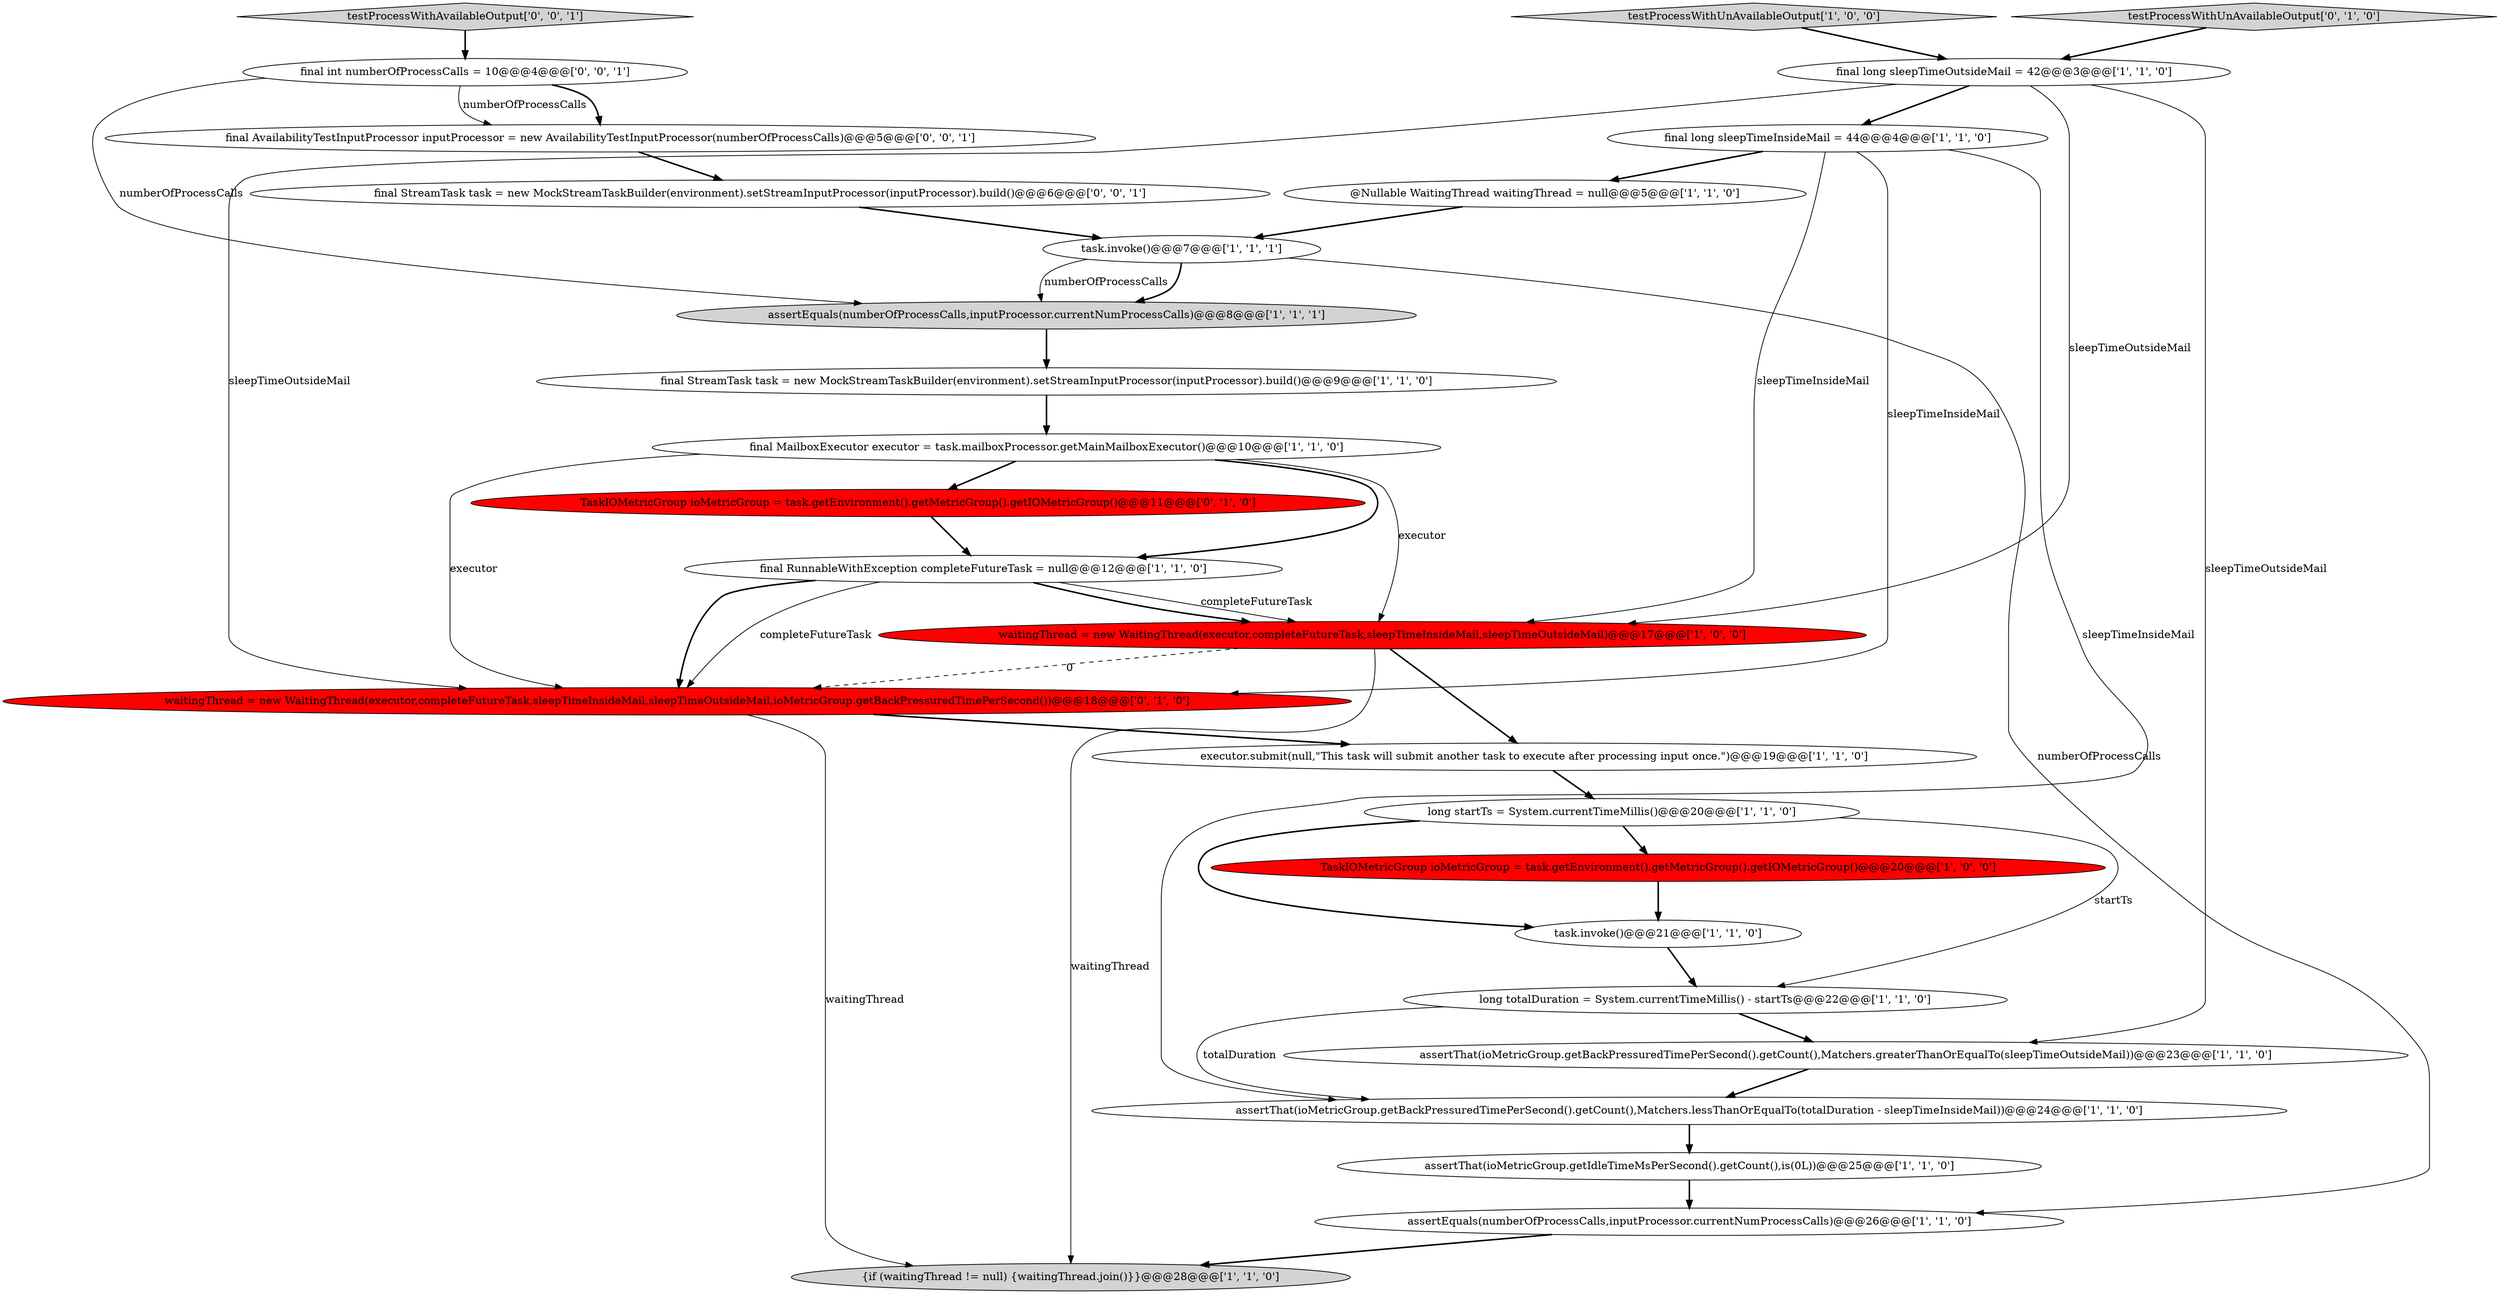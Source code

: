 digraph {
14 [style = filled, label = "final RunnableWithException completeFutureTask = null@@@12@@@['1', '1', '0']", fillcolor = white, shape = ellipse image = "AAA0AAABBB1BBB"];
6 [style = filled, label = "long startTs = System.currentTimeMillis()@@@20@@@['1', '1', '0']", fillcolor = white, shape = ellipse image = "AAA0AAABBB1BBB"];
11 [style = filled, label = "task.invoke()@@@21@@@['1', '1', '0']", fillcolor = white, shape = ellipse image = "AAA0AAABBB1BBB"];
12 [style = filled, label = "task.invoke()@@@7@@@['1', '1', '1']", fillcolor = white, shape = ellipse image = "AAA0AAABBB1BBB"];
9 [style = filled, label = "TaskIOMetricGroup ioMetricGroup = task.getEnvironment().getMetricGroup().getIOMetricGroup()@@@20@@@['1', '0', '0']", fillcolor = red, shape = ellipse image = "AAA1AAABBB1BBB"];
19 [style = filled, label = "assertThat(ioMetricGroup.getBackPressuredTimePerSecond().getCount(),Matchers.lessThanOrEqualTo(totalDuration - sleepTimeInsideMail))@@@24@@@['1', '1', '0']", fillcolor = white, shape = ellipse image = "AAA0AAABBB1BBB"];
17 [style = filled, label = "final long sleepTimeInsideMail = 44@@@4@@@['1', '1', '0']", fillcolor = white, shape = ellipse image = "AAA0AAABBB1BBB"];
16 [style = filled, label = "assertThat(ioMetricGroup.getBackPressuredTimePerSecond().getCount(),Matchers.greaterThanOrEqualTo(sleepTimeOutsideMail))@@@23@@@['1', '1', '0']", fillcolor = white, shape = ellipse image = "AAA0AAABBB1BBB"];
24 [style = filled, label = "final StreamTask task = new MockStreamTaskBuilder(environment).setStreamInputProcessor(inputProcessor).build()@@@6@@@['0', '0', '1']", fillcolor = white, shape = ellipse image = "AAA0AAABBB3BBB"];
25 [style = filled, label = "final AvailabilityTestInputProcessor inputProcessor = new AvailabilityTestInputProcessor(numberOfProcessCalls)@@@5@@@['0', '0', '1']", fillcolor = white, shape = ellipse image = "AAA0AAABBB3BBB"];
13 [style = filled, label = "assertEquals(numberOfProcessCalls,inputProcessor.currentNumProcessCalls)@@@8@@@['1', '1', '1']", fillcolor = lightgray, shape = ellipse image = "AAA0AAABBB1BBB"];
15 [style = filled, label = "executor.submit(null,\"This task will submit another task to execute after processing input once.\")@@@19@@@['1', '1', '0']", fillcolor = white, shape = ellipse image = "AAA0AAABBB1BBB"];
21 [style = filled, label = "TaskIOMetricGroup ioMetricGroup = task.getEnvironment().getMetricGroup().getIOMetricGroup()@@@11@@@['0', '1', '0']", fillcolor = red, shape = ellipse image = "AAA1AAABBB2BBB"];
5 [style = filled, label = "final MailboxExecutor executor = task.mailboxProcessor.getMainMailboxExecutor()@@@10@@@['1', '1', '0']", fillcolor = white, shape = ellipse image = "AAA0AAABBB1BBB"];
1 [style = filled, label = "testProcessWithUnAvailableOutput['1', '0', '0']", fillcolor = lightgray, shape = diamond image = "AAA0AAABBB1BBB"];
20 [style = filled, label = "testProcessWithUnAvailableOutput['0', '1', '0']", fillcolor = lightgray, shape = diamond image = "AAA0AAABBB2BBB"];
3 [style = filled, label = "long totalDuration = System.currentTimeMillis() - startTs@@@22@@@['1', '1', '0']", fillcolor = white, shape = ellipse image = "AAA0AAABBB1BBB"];
8 [style = filled, label = "final long sleepTimeOutsideMail = 42@@@3@@@['1', '1', '0']", fillcolor = white, shape = ellipse image = "AAA0AAABBB1BBB"];
23 [style = filled, label = "final int numberOfProcessCalls = 10@@@4@@@['0', '0', '1']", fillcolor = white, shape = ellipse image = "AAA0AAABBB3BBB"];
7 [style = filled, label = "assertEquals(numberOfProcessCalls,inputProcessor.currentNumProcessCalls)@@@26@@@['1', '1', '0']", fillcolor = white, shape = ellipse image = "AAA0AAABBB1BBB"];
22 [style = filled, label = "waitingThread = new WaitingThread(executor,completeFutureTask,sleepTimeInsideMail,sleepTimeOutsideMail,ioMetricGroup.getBackPressuredTimePerSecond())@@@18@@@['0', '1', '0']", fillcolor = red, shape = ellipse image = "AAA1AAABBB2BBB"];
0 [style = filled, label = "{if (waitingThread != null) {waitingThread.join()}}@@@28@@@['1', '1', '0']", fillcolor = lightgray, shape = ellipse image = "AAA0AAABBB1BBB"];
4 [style = filled, label = "final StreamTask task = new MockStreamTaskBuilder(environment).setStreamInputProcessor(inputProcessor).build()@@@9@@@['1', '1', '0']", fillcolor = white, shape = ellipse image = "AAA0AAABBB1BBB"];
26 [style = filled, label = "testProcessWithAvailableOutput['0', '0', '1']", fillcolor = lightgray, shape = diamond image = "AAA0AAABBB3BBB"];
18 [style = filled, label = "assertThat(ioMetricGroup.getIdleTimeMsPerSecond().getCount(),is(0L))@@@25@@@['1', '1', '0']", fillcolor = white, shape = ellipse image = "AAA0AAABBB1BBB"];
10 [style = filled, label = "waitingThread = new WaitingThread(executor,completeFutureTask,sleepTimeInsideMail,sleepTimeOutsideMail)@@@17@@@['1', '0', '0']", fillcolor = red, shape = ellipse image = "AAA1AAABBB1BBB"];
2 [style = filled, label = "@Nullable WaitingThread waitingThread = null@@@5@@@['1', '1', '0']", fillcolor = white, shape = ellipse image = "AAA0AAABBB1BBB"];
23->25 [style = bold, label=""];
24->12 [style = bold, label=""];
19->18 [style = bold, label=""];
8->10 [style = solid, label="sleepTimeOutsideMail"];
22->15 [style = bold, label=""];
1->8 [style = bold, label=""];
10->15 [style = bold, label=""];
9->11 [style = bold, label=""];
17->19 [style = solid, label="sleepTimeInsideMail"];
14->10 [style = solid, label="completeFutureTask"];
8->16 [style = solid, label="sleepTimeOutsideMail"];
12->7 [style = solid, label="numberOfProcessCalls"];
10->0 [style = solid, label="waitingThread"];
14->22 [style = bold, label=""];
14->10 [style = bold, label=""];
15->6 [style = bold, label=""];
7->0 [style = bold, label=""];
23->25 [style = solid, label="numberOfProcessCalls"];
17->22 [style = solid, label="sleepTimeInsideMail"];
6->3 [style = solid, label="startTs"];
5->14 [style = bold, label=""];
3->16 [style = bold, label=""];
10->22 [style = dashed, label="0"];
16->19 [style = bold, label=""];
3->19 [style = solid, label="totalDuration"];
2->12 [style = bold, label=""];
8->17 [style = bold, label=""];
5->21 [style = bold, label=""];
12->13 [style = bold, label=""];
25->24 [style = bold, label=""];
5->10 [style = solid, label="executor"];
20->8 [style = bold, label=""];
14->22 [style = solid, label="completeFutureTask"];
17->2 [style = bold, label=""];
11->3 [style = bold, label=""];
12->13 [style = solid, label="numberOfProcessCalls"];
6->11 [style = bold, label=""];
26->23 [style = bold, label=""];
5->22 [style = solid, label="executor"];
22->0 [style = solid, label="waitingThread"];
23->13 [style = solid, label="numberOfProcessCalls"];
6->9 [style = bold, label=""];
18->7 [style = bold, label=""];
4->5 [style = bold, label=""];
17->10 [style = solid, label="sleepTimeInsideMail"];
8->22 [style = solid, label="sleepTimeOutsideMail"];
21->14 [style = bold, label=""];
13->4 [style = bold, label=""];
}
